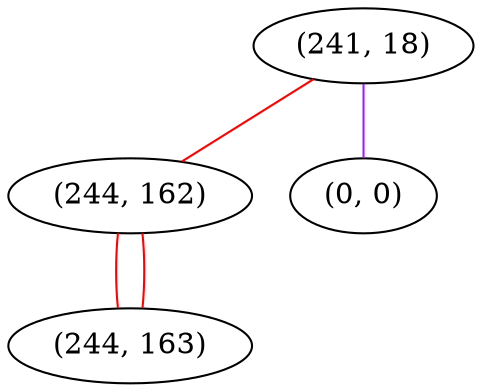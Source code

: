 graph "" {
"(241, 18)";
"(244, 162)";
"(0, 0)";
"(244, 163)";
"(241, 18)" -- "(244, 162)"  [color=red, key=0, weight=1];
"(241, 18)" -- "(0, 0)"  [color=purple, key=0, weight=4];
"(244, 162)" -- "(244, 163)"  [color=red, key=0, weight=1];
"(244, 162)" -- "(244, 163)"  [color=red, key=1, weight=1];
}
